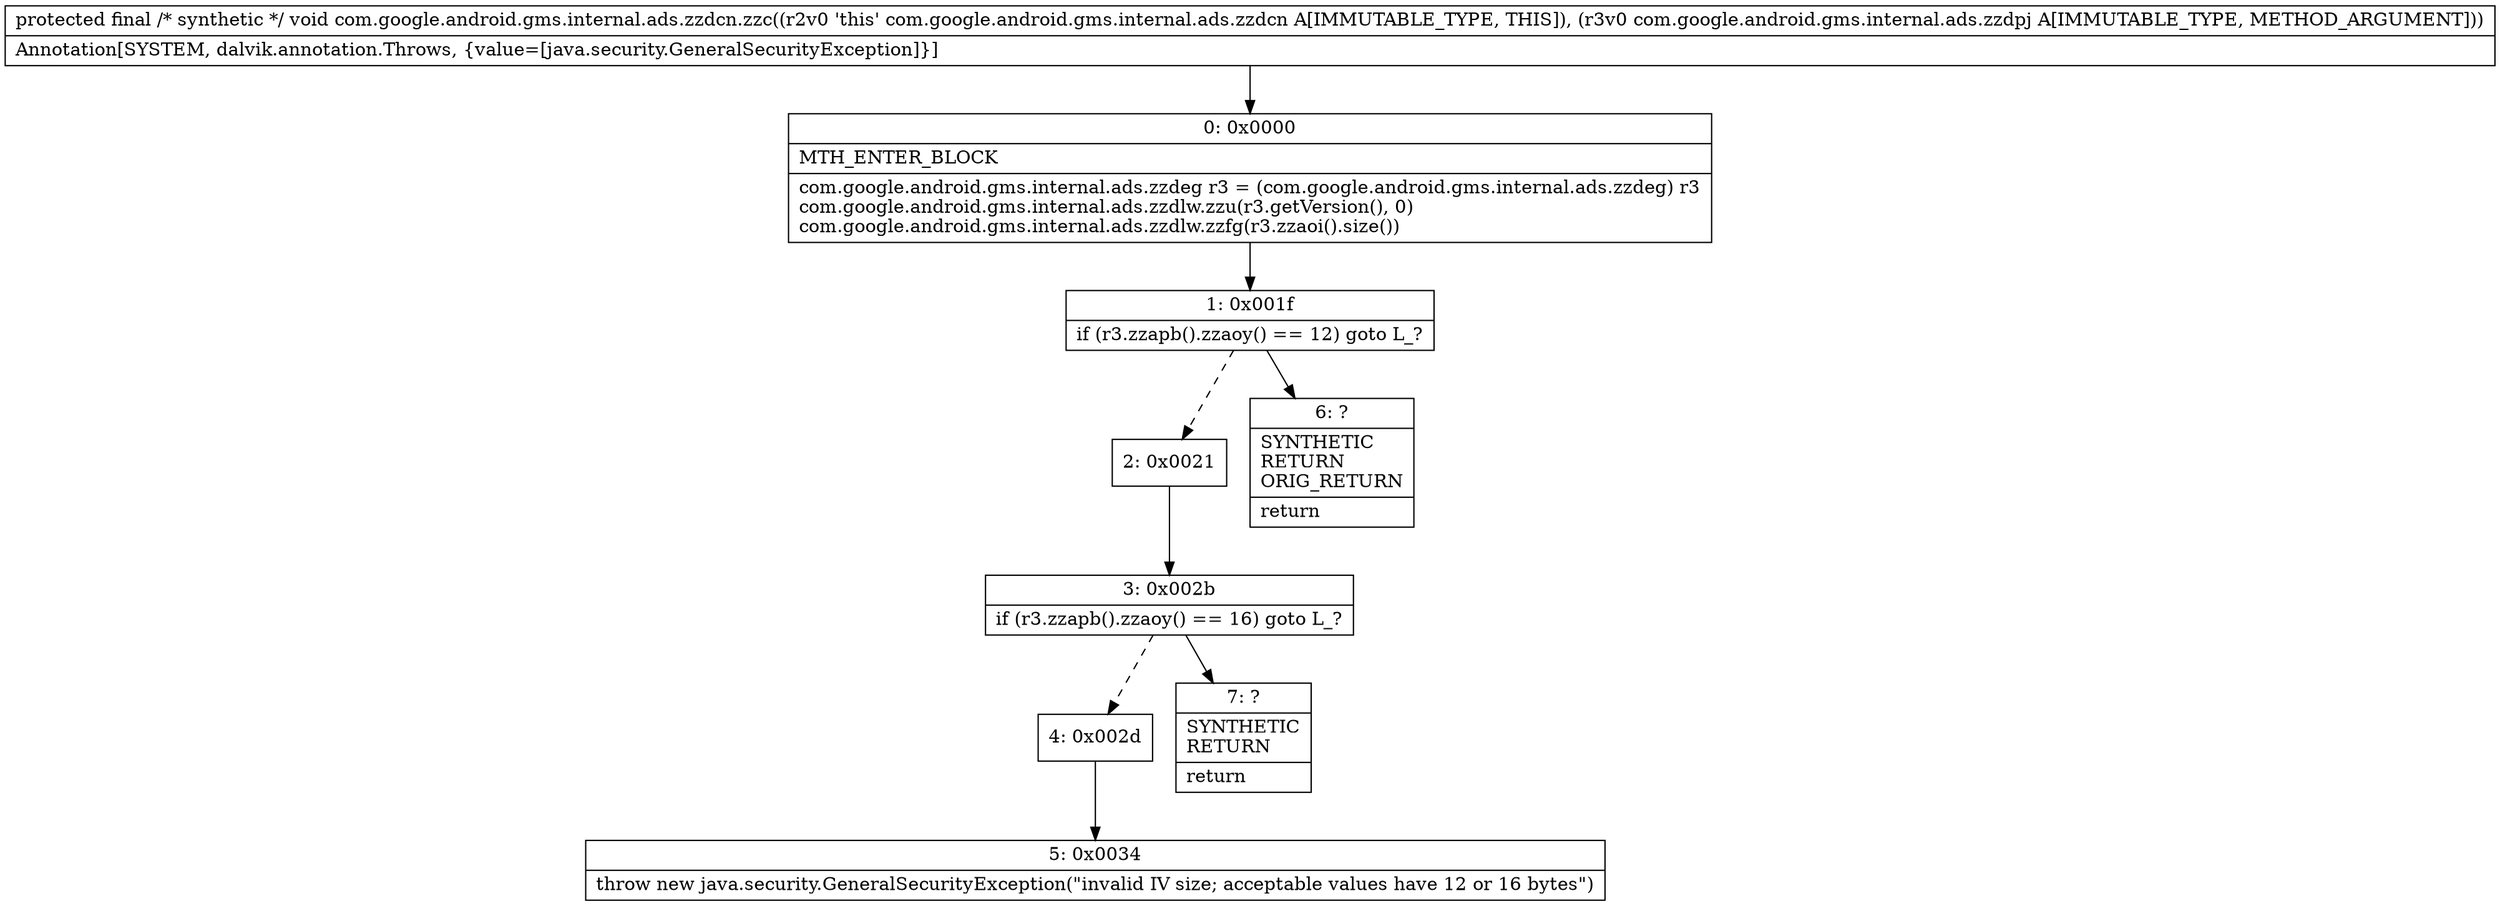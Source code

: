 digraph "CFG forcom.google.android.gms.internal.ads.zzdcn.zzc(Lcom\/google\/android\/gms\/internal\/ads\/zzdpj;)V" {
Node_0 [shape=record,label="{0\:\ 0x0000|MTH_ENTER_BLOCK\l|com.google.android.gms.internal.ads.zzdeg r3 = (com.google.android.gms.internal.ads.zzdeg) r3\lcom.google.android.gms.internal.ads.zzdlw.zzu(r3.getVersion(), 0)\lcom.google.android.gms.internal.ads.zzdlw.zzfg(r3.zzaoi().size())\l}"];
Node_1 [shape=record,label="{1\:\ 0x001f|if (r3.zzapb().zzaoy() == 12) goto L_?\l}"];
Node_2 [shape=record,label="{2\:\ 0x0021}"];
Node_3 [shape=record,label="{3\:\ 0x002b|if (r3.zzapb().zzaoy() == 16) goto L_?\l}"];
Node_4 [shape=record,label="{4\:\ 0x002d}"];
Node_5 [shape=record,label="{5\:\ 0x0034|throw new java.security.GeneralSecurityException(\"invalid IV size; acceptable values have 12 or 16 bytes\")\l}"];
Node_6 [shape=record,label="{6\:\ ?|SYNTHETIC\lRETURN\lORIG_RETURN\l|return\l}"];
Node_7 [shape=record,label="{7\:\ ?|SYNTHETIC\lRETURN\l|return\l}"];
MethodNode[shape=record,label="{protected final \/* synthetic *\/ void com.google.android.gms.internal.ads.zzdcn.zzc((r2v0 'this' com.google.android.gms.internal.ads.zzdcn A[IMMUTABLE_TYPE, THIS]), (r3v0 com.google.android.gms.internal.ads.zzdpj A[IMMUTABLE_TYPE, METHOD_ARGUMENT]))  | Annotation[SYSTEM, dalvik.annotation.Throws, \{value=[java.security.GeneralSecurityException]\}]\l}"];
MethodNode -> Node_0;
Node_0 -> Node_1;
Node_1 -> Node_2[style=dashed];
Node_1 -> Node_6;
Node_2 -> Node_3;
Node_3 -> Node_4[style=dashed];
Node_3 -> Node_7;
Node_4 -> Node_5;
}

